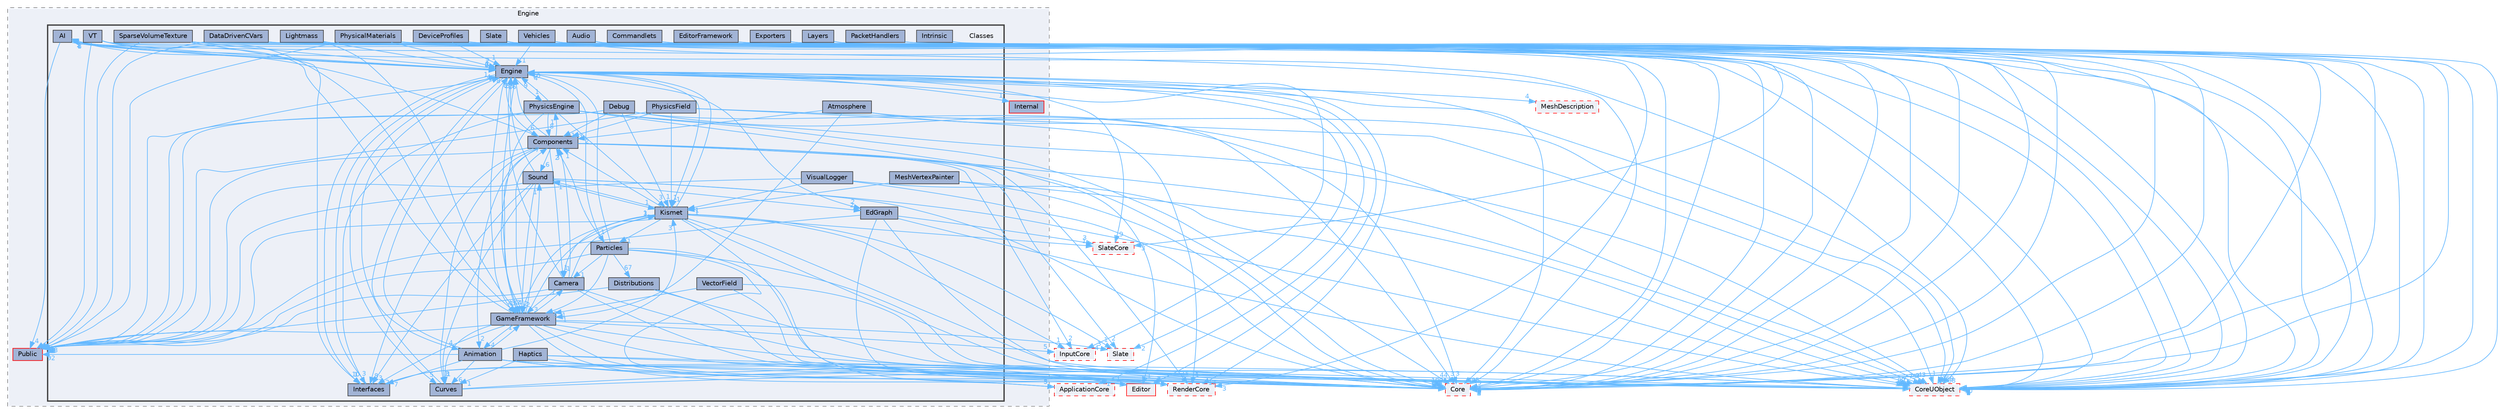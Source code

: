 digraph "Classes"
{
 // INTERACTIVE_SVG=YES
 // LATEX_PDF_SIZE
  bgcolor="transparent";
  edge [fontname=Helvetica,fontsize=10,labelfontname=Helvetica,labelfontsize=10];
  node [fontname=Helvetica,fontsize=10,shape=box,height=0.2,width=0.4];
  compound=true
  subgraph clusterdir_fdf6aa5c3cf3805bb958134448d60562 {
    graph [ bgcolor="#edf0f7", pencolor="grey50", label="Engine", fontname=Helvetica,fontsize=10 style="filled,dashed", URL="dir_fdf6aa5c3cf3805bb958134448d60562.html",tooltip=""]
  dir_1d06a51bfc871a6a1823440d0d72725c [label="Public", fillcolor="#a2b4d6", color="red", style="filled", URL="dir_1d06a51bfc871a6a1823440d0d72725c.html",tooltip=""];
  dir_50ab7fab68969305c540afdea88e8a50 [label="Internal", fillcolor="#a2b4d6", color="red", style="filled", URL="dir_50ab7fab68969305c540afdea88e8a50.html",tooltip=""];
  subgraph clusterdir_0ed647eebe6ffcaa496d3842b7cec6ce {
    graph [ bgcolor="#edf0f7", pencolor="grey25", label="", fontname=Helvetica,fontsize=10 style="filled,bold", URL="dir_0ed647eebe6ffcaa496d3842b7cec6ce.html",tooltip=""]
    dir_0ed647eebe6ffcaa496d3842b7cec6ce [shape=plaintext, label="Classes"];
  dir_3c7b4b560bc72dddc2e041fd32a2c859 [label="AI", fillcolor="#a2b4d6", color="grey25", style="filled", URL="dir_3c7b4b560bc72dddc2e041fd32a2c859.html",tooltip=""];
  dir_a2d88b44c38f243f7a3ce7b0e2b45dca [label="Animation", fillcolor="#a2b4d6", color="grey25", style="filled", URL="dir_a2d88b44c38f243f7a3ce7b0e2b45dca.html",tooltip=""];
  dir_6a76f72228cb9aaccefdb3eb0119b08f [label="Atmosphere", fillcolor="#a2b4d6", color="grey25", style="filled", URL="dir_6a76f72228cb9aaccefdb3eb0119b08f.html",tooltip=""];
  dir_36c86ff574d235cfd6fcd083ed252bbe [label="Audio", fillcolor="#a2b4d6", color="grey25", style="filled", URL="dir_36c86ff574d235cfd6fcd083ed252bbe.html",tooltip=""];
  dir_b28b60bca15229d5d029a56387779b5b [label="Camera", fillcolor="#a2b4d6", color="grey25", style="filled", URL="dir_b28b60bca15229d5d029a56387779b5b.html",tooltip=""];
  dir_cc3d093e6870b342507f201753bc1cc1 [label="Commandlets", fillcolor="#a2b4d6", color="grey25", style="filled", URL="dir_cc3d093e6870b342507f201753bc1cc1.html",tooltip=""];
  dir_70f57afd45fa1634d302cabb4bd26e1c [label="Components", fillcolor="#a2b4d6", color="grey25", style="filled", URL="dir_70f57afd45fa1634d302cabb4bd26e1c.html",tooltip=""];
  dir_828ca837b3f6b05671b423fe87de45b4 [label="Curves", fillcolor="#a2b4d6", color="grey25", style="filled", URL="dir_828ca837b3f6b05671b423fe87de45b4.html",tooltip=""];
  dir_53c6df5c09e4a086ca1c5cdf3c2a8b0d [label="DataDrivenCVars", fillcolor="#a2b4d6", color="grey25", style="filled", URL="dir_53c6df5c09e4a086ca1c5cdf3c2a8b0d.html",tooltip=""];
  dir_727618448723a86a28f599c99ba7c413 [label="Debug", fillcolor="#a2b4d6", color="grey25", style="filled", URL="dir_727618448723a86a28f599c99ba7c413.html",tooltip=""];
  dir_09348cf85fa1e637b63b7e014c0d4897 [label="DeviceProfiles", fillcolor="#a2b4d6", color="grey25", style="filled", URL="dir_09348cf85fa1e637b63b7e014c0d4897.html",tooltip=""];
  dir_b5962c121c0e50d745fba2fda96ea821 [label="Distributions", fillcolor="#a2b4d6", color="grey25", style="filled", URL="dir_b5962c121c0e50d745fba2fda96ea821.html",tooltip=""];
  dir_b8d89f4115f491ce24a44ac2aa595058 [label="EdGraph", fillcolor="#a2b4d6", color="grey25", style="filled", URL="dir_b8d89f4115f491ce24a44ac2aa595058.html",tooltip=""];
  dir_97b71980c3e0f5c9c8d1c087840ea6d8 [label="EditorFramework", fillcolor="#a2b4d6", color="grey25", style="filled", URL="dir_97b71980c3e0f5c9c8d1c087840ea6d8.html",tooltip=""];
  dir_275ee67e3d4a14e20f43a2d02c6b328e [label="Engine", fillcolor="#a2b4d6", color="grey25", style="filled", URL="dir_275ee67e3d4a14e20f43a2d02c6b328e.html",tooltip=""];
  dir_dd5fc12c7f93400f2bf42e243e4d0e9f [label="Exporters", fillcolor="#a2b4d6", color="grey25", style="filled", URL="dir_dd5fc12c7f93400f2bf42e243e4d0e9f.html",tooltip=""];
  dir_cc939d8e7753f23591e1c275ea054aa8 [label="GameFramework", fillcolor="#a2b4d6", color="grey25", style="filled", URL="dir_cc939d8e7753f23591e1c275ea054aa8.html",tooltip=""];
  dir_d38fa05627f3e138a667398923c120ec [label="Haptics", fillcolor="#a2b4d6", color="grey25", style="filled", URL="dir_d38fa05627f3e138a667398923c120ec.html",tooltip=""];
  dir_2ed3067d9b3f169ba2eba06d4647a8e1 [label="Interfaces", fillcolor="#a2b4d6", color="grey25", style="filled", URL="dir_2ed3067d9b3f169ba2eba06d4647a8e1.html",tooltip=""];
  dir_61bde8277faf4002233b11d477ad685c [label="Intrinsic", fillcolor="#a2b4d6", color="grey25", style="filled", URL="dir_61bde8277faf4002233b11d477ad685c.html",tooltip=""];
  dir_c6191ea5e1ad5e0f48baabd113f3bab7 [label="Kismet", fillcolor="#a2b4d6", color="grey25", style="filled", URL="dir_c6191ea5e1ad5e0f48baabd113f3bab7.html",tooltip=""];
  dir_c90bf5d4f228fcb109f6be62cd8f7fca [label="Layers", fillcolor="#a2b4d6", color="grey25", style="filled", URL="dir_c90bf5d4f228fcb109f6be62cd8f7fca.html",tooltip=""];
  dir_f34fea943312164d2e8798a81b062868 [label="Lightmass", fillcolor="#a2b4d6", color="grey25", style="filled", URL="dir_f34fea943312164d2e8798a81b062868.html",tooltip=""];
  dir_37f9df07309b240213ec4c3d874b04f4 [label="MeshVertexPainter", fillcolor="#a2b4d6", color="grey25", style="filled", URL="dir_37f9df07309b240213ec4c3d874b04f4.html",tooltip=""];
  dir_09a86774dc6ff8502d934661988c0860 [label="PacketHandlers", fillcolor="#a2b4d6", color="grey25", style="filled", URL="dir_09a86774dc6ff8502d934661988c0860.html",tooltip=""];
  dir_8a879272507fdd43effa4d75552430ef [label="Particles", fillcolor="#a2b4d6", color="grey25", style="filled", URL="dir_8a879272507fdd43effa4d75552430ef.html",tooltip=""];
  dir_e6ec6f52a5fc53c71566ecd5ec98173f [label="PhysicalMaterials", fillcolor="#a2b4d6", color="grey25", style="filled", URL="dir_e6ec6f52a5fc53c71566ecd5ec98173f.html",tooltip=""];
  dir_99ee3656a9e7fa90de9e660e1975e358 [label="PhysicsEngine", fillcolor="#a2b4d6", color="grey25", style="filled", URL="dir_99ee3656a9e7fa90de9e660e1975e358.html",tooltip=""];
  dir_420154ab817ff202af0a0cd71c3bc999 [label="PhysicsField", fillcolor="#a2b4d6", color="grey25", style="filled", URL="dir_420154ab817ff202af0a0cd71c3bc999.html",tooltip=""];
  dir_89586593ecea474e805b7dbc28a6d2e4 [label="Slate", fillcolor="#a2b4d6", color="grey25", style="filled", URL="dir_89586593ecea474e805b7dbc28a6d2e4.html",tooltip=""];
  dir_965d82641a67ee9b29e2550f61fe1344 [label="Sound", fillcolor="#a2b4d6", color="grey25", style="filled", URL="dir_965d82641a67ee9b29e2550f61fe1344.html",tooltip=""];
  dir_8440673f2d0e36e645c8d10126c6f6e4 [label="SparseVolumeTexture", fillcolor="#a2b4d6", color="grey25", style="filled", URL="dir_8440673f2d0e36e645c8d10126c6f6e4.html",tooltip=""];
  dir_ba5463f7458c0981bd3209480f137c4a [label="VectorField", fillcolor="#a2b4d6", color="grey25", style="filled", URL="dir_ba5463f7458c0981bd3209480f137c4a.html",tooltip=""];
  dir_df6860c0323d888e25b53f936c15ee5d [label="Vehicles", fillcolor="#a2b4d6", color="grey25", style="filled", URL="dir_df6860c0323d888e25b53f936c15ee5d.html",tooltip=""];
  dir_b97db65fefcffa800a5b644d58292e75 [label="VisualLogger", fillcolor="#a2b4d6", color="grey25", style="filled", URL="dir_b97db65fefcffa800a5b644d58292e75.html",tooltip=""];
  dir_0e697d306582406f16380e1636ed0a2a [label="VT", fillcolor="#a2b4d6", color="grey25", style="filled", URL="dir_0e697d306582406f16380e1636ed0a2a.html",tooltip=""];
  }
  }
  dir_0e6cddcc9caa1238c7f3774224afaa45 [label="Core", fillcolor="#edf0f7", color="red", style="filled,dashed", URL="dir_0e6cddcc9caa1238c7f3774224afaa45.html",tooltip=""];
  dir_1b3e874b84daba3b34ce7cbbd2916bbd [label="RenderCore", fillcolor="#edf0f7", color="red", style="filled,dashed", URL="dir_1b3e874b84daba3b34ce7cbbd2916bbd.html",tooltip=""];
  dir_4c499e5e32e2b4479ad7e552df73eeae [label="CoreUObject", fillcolor="#edf0f7", color="red", style="filled,dashed", URL="dir_4c499e5e32e2b4479ad7e552df73eeae.html",tooltip=""];
  dir_b26507eead720464ba2ac6bbc6dcec5f [label="Editor", fillcolor="#edf0f7", color="red", style="filled", URL="dir_b26507eead720464ba2ac6bbc6dcec5f.html",tooltip=""];
  dir_3e8e1daf27a38f5d72a6cbf6f3b5d663 [label="InputCore", fillcolor="#edf0f7", color="red", style="filled,dashed", URL="dir_3e8e1daf27a38f5d72a6cbf6f3b5d663.html",tooltip=""];
  dir_f0312094b7f0f764d1cd7b6742c0aeab [label="Slate", fillcolor="#edf0f7", color="red", style="filled,dashed", URL="dir_f0312094b7f0f764d1cd7b6742c0aeab.html",tooltip=""];
  dir_f0f0d357c8c9eca10fb05693ae8c53b1 [label="SlateCore", fillcolor="#edf0f7", color="red", style="filled,dashed", URL="dir_f0f0d357c8c9eca10fb05693ae8c53b1.html",tooltip=""];
  dir_a0470932637a5b4378844d0dd6134206 [label="ApplicationCore", fillcolor="#edf0f7", color="red", style="filled,dashed", URL="dir_a0470932637a5b4378844d0dd6134206.html",tooltip=""];
  dir_63086eac6cac35ce1ba0dbb1e9e8f532 [label="MeshDescription", fillcolor="#edf0f7", color="red", style="filled,dashed", URL="dir_63086eac6cac35ce1ba0dbb1e9e8f532.html",tooltip=""];
  dir_3c7b4b560bc72dddc2e041fd32a2c859->dir_0e6cddcc9caa1238c7f3774224afaa45 [headlabel="9", labeldistance=1.5 headhref="dir_000018_000266.html" href="dir_000018_000266.html" color="steelblue1" fontcolor="steelblue1"];
  dir_3c7b4b560bc72dddc2e041fd32a2c859->dir_1d06a51bfc871a6a1823440d0d72725c [headlabel="4", labeldistance=1.5 headhref="dir_000018_000935.html" href="dir_000018_000935.html" color="steelblue1" fontcolor="steelblue1"];
  dir_3c7b4b560bc72dddc2e041fd32a2c859->dir_275ee67e3d4a14e20f43a2d02c6b328e [headlabel="3", labeldistance=1.5 headhref="dir_000018_000367.html" href="dir_000018_000367.html" color="steelblue1" fontcolor="steelblue1"];
  dir_3c7b4b560bc72dddc2e041fd32a2c859->dir_4c499e5e32e2b4479ad7e552df73eeae [headlabel="38", labeldistance=1.5 headhref="dir_000018_000268.html" href="dir_000018_000268.html" color="steelblue1" fontcolor="steelblue1"];
  dir_a2d88b44c38f243f7a3ce7b0e2b45dca->dir_0e6cddcc9caa1238c7f3774224afaa45 [headlabel="141", labeldistance=1.5 headhref="dir_000033_000266.html" href="dir_000033_000266.html" color="steelblue1" fontcolor="steelblue1"];
  dir_a2d88b44c38f243f7a3ce7b0e2b45dca->dir_1b3e874b84daba3b34ce7cbbd2916bbd [headlabel="2", labeldistance=1.5 headhref="dir_000033_000959.html" href="dir_000033_000959.html" color="steelblue1" fontcolor="steelblue1"];
  dir_a2d88b44c38f243f7a3ce7b0e2b45dca->dir_1d06a51bfc871a6a1823440d0d72725c [headlabel="92", labeldistance=1.5 headhref="dir_000033_000935.html" href="dir_000033_000935.html" color="steelblue1" fontcolor="steelblue1"];
  dir_a2d88b44c38f243f7a3ce7b0e2b45dca->dir_275ee67e3d4a14e20f43a2d02c6b328e [headlabel="8", labeldistance=1.5 headhref="dir_000033_000367.html" href="dir_000033_000367.html" color="steelblue1" fontcolor="steelblue1"];
  dir_a2d88b44c38f243f7a3ce7b0e2b45dca->dir_2ed3067d9b3f169ba2eba06d4647a8e1 [headlabel="7", labeldistance=1.5 headhref="dir_000033_000506.html" href="dir_000033_000506.html" color="steelblue1" fontcolor="steelblue1"];
  dir_a2d88b44c38f243f7a3ce7b0e2b45dca->dir_4c499e5e32e2b4479ad7e552df73eeae [headlabel="119", labeldistance=1.5 headhref="dir_000033_000268.html" href="dir_000033_000268.html" color="steelblue1" fontcolor="steelblue1"];
  dir_a2d88b44c38f243f7a3ce7b0e2b45dca->dir_828ca837b3f6b05671b423fe87de45b4 [headlabel="6", labeldistance=1.5 headhref="dir_000033_000275.html" href="dir_000033_000275.html" color="steelblue1" fontcolor="steelblue1"];
  dir_a2d88b44c38f243f7a3ce7b0e2b45dca->dir_c6191ea5e1ad5e0f48baabd113f3bab7 [headlabel="3", labeldistance=1.5 headhref="dir_000033_000548.html" href="dir_000033_000548.html" color="steelblue1" fontcolor="steelblue1"];
  dir_a2d88b44c38f243f7a3ce7b0e2b45dca->dir_cc939d8e7753f23591e1c275ea054aa8 [headlabel="1", labeldistance=1.5 headhref="dir_000033_000419.html" href="dir_000033_000419.html" color="steelblue1" fontcolor="steelblue1"];
  dir_a2d88b44c38f243f7a3ce7b0e2b45dca->dir_b26507eead720464ba2ac6bbc6dcec5f [headlabel="1", labeldistance=1.5 headhref="dir_000033_000357.html" href="dir_000033_000357.html" color="steelblue1" fontcolor="steelblue1"];
  dir_6a76f72228cb9aaccefdb3eb0119b08f->dir_0e6cddcc9caa1238c7f3774224afaa45 [headlabel="3", labeldistance=1.5 headhref="dir_000068_000266.html" href="dir_000068_000266.html" color="steelblue1" fontcolor="steelblue1"];
  dir_6a76f72228cb9aaccefdb3eb0119b08f->dir_4c499e5e32e2b4479ad7e552df73eeae [headlabel="2", labeldistance=1.5 headhref="dir_000068_000268.html" href="dir_000068_000268.html" color="steelblue1" fontcolor="steelblue1"];
  dir_6a76f72228cb9aaccefdb3eb0119b08f->dir_70f57afd45fa1634d302cabb4bd26e1c [headlabel="2", labeldistance=1.5 headhref="dir_000068_000231.html" href="dir_000068_000231.html" color="steelblue1" fontcolor="steelblue1"];
  dir_6a76f72228cb9aaccefdb3eb0119b08f->dir_cc939d8e7753f23591e1c275ea054aa8 [headlabel="1", labeldistance=1.5 headhref="dir_000068_000419.html" href="dir_000068_000419.html" color="steelblue1" fontcolor="steelblue1"];
  dir_36c86ff574d235cfd6fcd083ed252bbe->dir_0e6cddcc9caa1238c7f3774224afaa45 [headlabel="1", labeldistance=1.5 headhref="dir_000071_000266.html" href="dir_000071_000266.html" color="steelblue1" fontcolor="steelblue1"];
  dir_36c86ff574d235cfd6fcd083ed252bbe->dir_4c499e5e32e2b4479ad7e552df73eeae [headlabel="2", labeldistance=1.5 headhref="dir_000071_000268.html" href="dir_000071_000268.html" color="steelblue1" fontcolor="steelblue1"];
  dir_b28b60bca15229d5d029a56387779b5b->dir_0e6cddcc9caa1238c7f3774224afaa45 [headlabel="16", labeldistance=1.5 headhref="dir_000117_000266.html" href="dir_000117_000266.html" color="steelblue1" fontcolor="steelblue1"];
  dir_b28b60bca15229d5d029a56387779b5b->dir_1d06a51bfc871a6a1823440d0d72725c [headlabel="1", labeldistance=1.5 headhref="dir_000117_000935.html" href="dir_000117_000935.html" color="steelblue1" fontcolor="steelblue1"];
  dir_b28b60bca15229d5d029a56387779b5b->dir_275ee67e3d4a14e20f43a2d02c6b328e [headlabel="8", labeldistance=1.5 headhref="dir_000117_000367.html" href="dir_000117_000367.html" color="steelblue1" fontcolor="steelblue1"];
  dir_b28b60bca15229d5d029a56387779b5b->dir_4c499e5e32e2b4479ad7e552df73eeae [headlabel="21", labeldistance=1.5 headhref="dir_000117_000268.html" href="dir_000117_000268.html" color="steelblue1" fontcolor="steelblue1"];
  dir_b28b60bca15229d5d029a56387779b5b->dir_70f57afd45fa1634d302cabb4bd26e1c [headlabel="3", labeldistance=1.5 headhref="dir_000117_000231.html" href="dir_000117_000231.html" color="steelblue1" fontcolor="steelblue1"];
  dir_b28b60bca15229d5d029a56387779b5b->dir_c6191ea5e1ad5e0f48baabd113f3bab7 [headlabel="1", labeldistance=1.5 headhref="dir_000117_000548.html" href="dir_000117_000548.html" color="steelblue1" fontcolor="steelblue1"];
  dir_b28b60bca15229d5d029a56387779b5b->dir_cc939d8e7753f23591e1c275ea054aa8 [headlabel="3", labeldistance=1.5 headhref="dir_000117_000419.html" href="dir_000117_000419.html" color="steelblue1" fontcolor="steelblue1"];
  dir_cc3d093e6870b342507f201753bc1cc1->dir_0e6cddcc9caa1238c7f3774224afaa45 [headlabel="3", labeldistance=1.5 headhref="dir_000210_000266.html" href="dir_000210_000266.html" color="steelblue1" fontcolor="steelblue1"];
  dir_cc3d093e6870b342507f201753bc1cc1->dir_4c499e5e32e2b4479ad7e552df73eeae [headlabel="4", labeldistance=1.5 headhref="dir_000210_000268.html" href="dir_000210_000268.html" color="steelblue1" fontcolor="steelblue1"];
  dir_70f57afd45fa1634d302cabb4bd26e1c->dir_0e6cddcc9caa1238c7f3774224afaa45 [headlabel="100", labeldistance=1.5 headhref="dir_000231_000266.html" href="dir_000231_000266.html" color="steelblue1" fontcolor="steelblue1"];
  dir_70f57afd45fa1634d302cabb4bd26e1c->dir_1b3e874b84daba3b34ce7cbbd2916bbd [headlabel="15", labeldistance=1.5 headhref="dir_000231_000959.html" href="dir_000231_000959.html" color="steelblue1" fontcolor="steelblue1"];
  dir_70f57afd45fa1634d302cabb4bd26e1c->dir_1d06a51bfc871a6a1823440d0d72725c [headlabel="66", labeldistance=1.5 headhref="dir_000231_000935.html" href="dir_000231_000935.html" color="steelblue1" fontcolor="steelblue1"];
  dir_70f57afd45fa1634d302cabb4bd26e1c->dir_275ee67e3d4a14e20f43a2d02c6b328e [headlabel="26", labeldistance=1.5 headhref="dir_000231_000367.html" href="dir_000231_000367.html" color="steelblue1" fontcolor="steelblue1"];
  dir_70f57afd45fa1634d302cabb4bd26e1c->dir_2ed3067d9b3f169ba2eba06d4647a8e1 [headlabel="8", labeldistance=1.5 headhref="dir_000231_000506.html" href="dir_000231_000506.html" color="steelblue1" fontcolor="steelblue1"];
  dir_70f57afd45fa1634d302cabb4bd26e1c->dir_3c7b4b560bc72dddc2e041fd32a2c859 [headlabel="1", labeldistance=1.5 headhref="dir_000231_000018.html" href="dir_000231_000018.html" color="steelblue1" fontcolor="steelblue1"];
  dir_70f57afd45fa1634d302cabb4bd26e1c->dir_3e8e1daf27a38f5d72a6cbf6f3b5d663 [headlabel="2", labeldistance=1.5 headhref="dir_000231_000493.html" href="dir_000231_000493.html" color="steelblue1" fontcolor="steelblue1"];
  dir_70f57afd45fa1634d302cabb4bd26e1c->dir_4c499e5e32e2b4479ad7e552df73eeae [headlabel="79", labeldistance=1.5 headhref="dir_000231_000268.html" href="dir_000231_000268.html" color="steelblue1" fontcolor="steelblue1"];
  dir_70f57afd45fa1634d302cabb4bd26e1c->dir_828ca837b3f6b05671b423fe87de45b4 [headlabel="1", labeldistance=1.5 headhref="dir_000231_000275.html" href="dir_000231_000275.html" color="steelblue1" fontcolor="steelblue1"];
  dir_70f57afd45fa1634d302cabb4bd26e1c->dir_965d82641a67ee9b29e2550f61fe1344 [headlabel="6", labeldistance=1.5 headhref="dir_000231_001054.html" href="dir_000231_001054.html" color="steelblue1" fontcolor="steelblue1"];
  dir_70f57afd45fa1634d302cabb4bd26e1c->dir_99ee3656a9e7fa90de9e660e1975e358 [headlabel="1", labeldistance=1.5 headhref="dir_000231_000736.html" href="dir_000231_000736.html" color="steelblue1" fontcolor="steelblue1"];
  dir_70f57afd45fa1634d302cabb4bd26e1c->dir_a2d88b44c38f243f7a3ce7b0e2b45dca [headlabel="2", labeldistance=1.5 headhref="dir_000231_000033.html" href="dir_000231_000033.html" color="steelblue1" fontcolor="steelblue1"];
  dir_70f57afd45fa1634d302cabb4bd26e1c->dir_b28b60bca15229d5d029a56387779b5b [headlabel="1", labeldistance=1.5 headhref="dir_000231_000117.html" href="dir_000231_000117.html" color="steelblue1" fontcolor="steelblue1"];
  dir_70f57afd45fa1634d302cabb4bd26e1c->dir_cc939d8e7753f23591e1c275ea054aa8 [headlabel="7", labeldistance=1.5 headhref="dir_000231_000419.html" href="dir_000231_000419.html" color="steelblue1" fontcolor="steelblue1"];
  dir_70f57afd45fa1634d302cabb4bd26e1c->dir_f0312094b7f0f764d1cd7b6742c0aeab [headlabel="2", labeldistance=1.5 headhref="dir_000231_001044.html" href="dir_000231_001044.html" color="steelblue1" fontcolor="steelblue1"];
  dir_828ca837b3f6b05671b423fe87de45b4->dir_0e6cddcc9caa1238c7f3774224afaa45 [headlabel="22", labeldistance=1.5 headhref="dir_000275_000266.html" href="dir_000275_000266.html" color="steelblue1" fontcolor="steelblue1"];
  dir_828ca837b3f6b05671b423fe87de45b4->dir_275ee67e3d4a14e20f43a2d02c6b328e [headlabel="4", labeldistance=1.5 headhref="dir_000275_000367.html" href="dir_000275_000367.html" color="steelblue1" fontcolor="steelblue1"];
  dir_828ca837b3f6b05671b423fe87de45b4->dir_4c499e5e32e2b4479ad7e552df73eeae [headlabel="21", labeldistance=1.5 headhref="dir_000275_000268.html" href="dir_000275_000268.html" color="steelblue1" fontcolor="steelblue1"];
  dir_53c6df5c09e4a086ca1c5cdf3c2a8b0d->dir_0e6cddcc9caa1238c7f3774224afaa45 [headlabel="2", labeldistance=1.5 headhref="dir_000283_000266.html" href="dir_000283_000266.html" color="steelblue1" fontcolor="steelblue1"];
  dir_53c6df5c09e4a086ca1c5cdf3c2a8b0d->dir_1d06a51bfc871a6a1823440d0d72725c [headlabel="1", labeldistance=1.5 headhref="dir_000283_000935.html" href="dir_000283_000935.html" color="steelblue1" fontcolor="steelblue1"];
  dir_53c6df5c09e4a086ca1c5cdf3c2a8b0d->dir_4c499e5e32e2b4479ad7e552df73eeae [headlabel="1", labeldistance=1.5 headhref="dir_000283_000268.html" href="dir_000283_000268.html" color="steelblue1" fontcolor="steelblue1"];
  dir_727618448723a86a28f599c99ba7c413->dir_0e6cddcc9caa1238c7f3774224afaa45 [headlabel="3", labeldistance=1.5 headhref="dir_000299_000266.html" href="dir_000299_000266.html" color="steelblue1" fontcolor="steelblue1"];
  dir_727618448723a86a28f599c99ba7c413->dir_1d06a51bfc871a6a1823440d0d72725c [headlabel="2", labeldistance=1.5 headhref="dir_000299_000935.html" href="dir_000299_000935.html" color="steelblue1" fontcolor="steelblue1"];
  dir_727618448723a86a28f599c99ba7c413->dir_4c499e5e32e2b4479ad7e552df73eeae [headlabel="3", labeldistance=1.5 headhref="dir_000299_000268.html" href="dir_000299_000268.html" color="steelblue1" fontcolor="steelblue1"];
  dir_727618448723a86a28f599c99ba7c413->dir_70f57afd45fa1634d302cabb4bd26e1c [headlabel="1", labeldistance=1.5 headhref="dir_000299_000231.html" href="dir_000299_000231.html" color="steelblue1" fontcolor="steelblue1"];
  dir_727618448723a86a28f599c99ba7c413->dir_c6191ea5e1ad5e0f48baabd113f3bab7 [headlabel="1", labeldistance=1.5 headhref="dir_000299_000548.html" href="dir_000299_000548.html" color="steelblue1" fontcolor="steelblue1"];
  dir_09348cf85fa1e637b63b7e014c0d4897->dir_0e6cddcc9caa1238c7f3774224afaa45 [headlabel="6", labeldistance=1.5 headhref="dir_000314_000266.html" href="dir_000314_000266.html" color="steelblue1" fontcolor="steelblue1"];
  dir_09348cf85fa1e637b63b7e014c0d4897->dir_275ee67e3d4a14e20f43a2d02c6b328e [headlabel="1", labeldistance=1.5 headhref="dir_000314_000367.html" href="dir_000314_000367.html" color="steelblue1" fontcolor="steelblue1"];
  dir_09348cf85fa1e637b63b7e014c0d4897->dir_4c499e5e32e2b4479ad7e552df73eeae [headlabel="5", labeldistance=1.5 headhref="dir_000314_000268.html" href="dir_000314_000268.html" color="steelblue1" fontcolor="steelblue1"];
  dir_b5962c121c0e50d745fba2fda96ea821->dir_0e6cddcc9caa1238c7f3774224afaa45 [headlabel="15", labeldistance=1.5 headhref="dir_000340_000266.html" href="dir_000340_000266.html" color="steelblue1" fontcolor="steelblue1"];
  dir_b5962c121c0e50d745fba2fda96ea821->dir_1d06a51bfc871a6a1823440d0d72725c [headlabel="3", labeldistance=1.5 headhref="dir_000340_000935.html" href="dir_000340_000935.html" color="steelblue1" fontcolor="steelblue1"];
  dir_b5962c121c0e50d745fba2fda96ea821->dir_4c499e5e32e2b4479ad7e552df73eeae [headlabel="18", labeldistance=1.5 headhref="dir_000340_000268.html" href="dir_000340_000268.html" color="steelblue1" fontcolor="steelblue1"];
  dir_b8d89f4115f491ce24a44ac2aa595058->dir_0e6cddcc9caa1238c7f3774224afaa45 [headlabel="8", labeldistance=1.5 headhref="dir_000353_000266.html" href="dir_000353_000266.html" color="steelblue1" fontcolor="steelblue1"];
  dir_b8d89f4115f491ce24a44ac2aa595058->dir_1d06a51bfc871a6a1823440d0d72725c [headlabel="1", labeldistance=1.5 headhref="dir_000353_000935.html" href="dir_000353_000935.html" color="steelblue1" fontcolor="steelblue1"];
  dir_b8d89f4115f491ce24a44ac2aa595058->dir_4c499e5e32e2b4479ad7e552df73eeae [headlabel="19", labeldistance=1.5 headhref="dir_000353_000268.html" href="dir_000353_000268.html" color="steelblue1" fontcolor="steelblue1"];
  dir_b8d89f4115f491ce24a44ac2aa595058->dir_b26507eead720464ba2ac6bbc6dcec5f [headlabel="1", labeldistance=1.5 headhref="dir_000353_000357.html" href="dir_000353_000357.html" color="steelblue1" fontcolor="steelblue1"];
  dir_b8d89f4115f491ce24a44ac2aa595058->dir_f0f0d357c8c9eca10fb05693ae8c53b1 [headlabel="3", labeldistance=1.5 headhref="dir_000353_001045.html" href="dir_000353_001045.html" color="steelblue1" fontcolor="steelblue1"];
  dir_97b71980c3e0f5c9c8d1c087840ea6d8->dir_0e6cddcc9caa1238c7f3774224afaa45 [headlabel="3", labeldistance=1.5 headhref="dir_000360_000266.html" href="dir_000360_000266.html" color="steelblue1" fontcolor="steelblue1"];
  dir_97b71980c3e0f5c9c8d1c087840ea6d8->dir_4c499e5e32e2b4479ad7e552df73eeae [headlabel="5", labeldistance=1.5 headhref="dir_000360_000268.html" href="dir_000360_000268.html" color="steelblue1" fontcolor="steelblue1"];
  dir_275ee67e3d4a14e20f43a2d02c6b328e->dir_0e6cddcc9caa1238c7f3774224afaa45 [headlabel="295", labeldistance=1.5 headhref="dir_000367_000266.html" href="dir_000367_000266.html" color="steelblue1" fontcolor="steelblue1"];
  dir_275ee67e3d4a14e20f43a2d02c6b328e->dir_1b3e874b84daba3b34ce7cbbd2916bbd [headlabel="17", labeldistance=1.5 headhref="dir_000367_000959.html" href="dir_000367_000959.html" color="steelblue1" fontcolor="steelblue1"];
  dir_275ee67e3d4a14e20f43a2d02c6b328e->dir_1d06a51bfc871a6a1823440d0d72725c [headlabel="103", labeldistance=1.5 headhref="dir_000367_000935.html" href="dir_000367_000935.html" color="steelblue1" fontcolor="steelblue1"];
  dir_275ee67e3d4a14e20f43a2d02c6b328e->dir_2ed3067d9b3f169ba2eba06d4647a8e1 [headlabel="10", labeldistance=1.5 headhref="dir_000367_000506.html" href="dir_000367_000506.html" color="steelblue1" fontcolor="steelblue1"];
  dir_275ee67e3d4a14e20f43a2d02c6b328e->dir_3c7b4b560bc72dddc2e041fd32a2c859 [headlabel="2", labeldistance=1.5 headhref="dir_000367_000018.html" href="dir_000367_000018.html" color="steelblue1" fontcolor="steelblue1"];
  dir_275ee67e3d4a14e20f43a2d02c6b328e->dir_3e8e1daf27a38f5d72a6cbf6f3b5d663 [headlabel="4", labeldistance=1.5 headhref="dir_000367_000493.html" href="dir_000367_000493.html" color="steelblue1" fontcolor="steelblue1"];
  dir_275ee67e3d4a14e20f43a2d02c6b328e->dir_4c499e5e32e2b4479ad7e552df73eeae [headlabel="359", labeldistance=1.5 headhref="dir_000367_000268.html" href="dir_000367_000268.html" color="steelblue1" fontcolor="steelblue1"];
  dir_275ee67e3d4a14e20f43a2d02c6b328e->dir_50ab7fab68969305c540afdea88e8a50 [headlabel="1", labeldistance=1.5 headhref="dir_000367_000523.html" href="dir_000367_000523.html" color="steelblue1" fontcolor="steelblue1"];
  dir_275ee67e3d4a14e20f43a2d02c6b328e->dir_63086eac6cac35ce1ba0dbb1e9e8f532 [headlabel="4", labeldistance=1.5 headhref="dir_000367_000623.html" href="dir_000367_000623.html" color="steelblue1" fontcolor="steelblue1"];
  dir_275ee67e3d4a14e20f43a2d02c6b328e->dir_70f57afd45fa1634d302cabb4bd26e1c [headlabel="6", labeldistance=1.5 headhref="dir_000367_000231.html" href="dir_000367_000231.html" color="steelblue1" fontcolor="steelblue1"];
  dir_275ee67e3d4a14e20f43a2d02c6b328e->dir_828ca837b3f6b05671b423fe87de45b4 [headlabel="5", labeldistance=1.5 headhref="dir_000367_000275.html" href="dir_000367_000275.html" color="steelblue1" fontcolor="steelblue1"];
  dir_275ee67e3d4a14e20f43a2d02c6b328e->dir_8a879272507fdd43effa4d75552430ef [headlabel="1", labeldistance=1.5 headhref="dir_000367_000724.html" href="dir_000367_000724.html" color="steelblue1" fontcolor="steelblue1"];
  dir_275ee67e3d4a14e20f43a2d02c6b328e->dir_99ee3656a9e7fa90de9e660e1975e358 [headlabel="1", labeldistance=1.5 headhref="dir_000367_000736.html" href="dir_000367_000736.html" color="steelblue1" fontcolor="steelblue1"];
  dir_275ee67e3d4a14e20f43a2d02c6b328e->dir_a0470932637a5b4378844d0dd6134206 [headlabel="1", labeldistance=1.5 headhref="dir_000367_000056.html" href="dir_000367_000056.html" color="steelblue1" fontcolor="steelblue1"];
  dir_275ee67e3d4a14e20f43a2d02c6b328e->dir_a2d88b44c38f243f7a3ce7b0e2b45dca [headlabel="4", labeldistance=1.5 headhref="dir_000367_000033.html" href="dir_000367_000033.html" color="steelblue1" fontcolor="steelblue1"];
  dir_275ee67e3d4a14e20f43a2d02c6b328e->dir_b26507eead720464ba2ac6bbc6dcec5f [headlabel="2", labeldistance=1.5 headhref="dir_000367_000357.html" href="dir_000367_000357.html" color="steelblue1" fontcolor="steelblue1"];
  dir_275ee67e3d4a14e20f43a2d02c6b328e->dir_b8d89f4115f491ce24a44ac2aa595058 [headlabel="2", labeldistance=1.5 headhref="dir_000367_000353.html" href="dir_000367_000353.html" color="steelblue1" fontcolor="steelblue1"];
  dir_275ee67e3d4a14e20f43a2d02c6b328e->dir_c6191ea5e1ad5e0f48baabd113f3bab7 [headlabel="1", labeldistance=1.5 headhref="dir_000367_000548.html" href="dir_000367_000548.html" color="steelblue1" fontcolor="steelblue1"];
  dir_275ee67e3d4a14e20f43a2d02c6b328e->dir_cc939d8e7753f23591e1c275ea054aa8 [headlabel="43", labeldistance=1.5 headhref="dir_000367_000419.html" href="dir_000367_000419.html" color="steelblue1" fontcolor="steelblue1"];
  dir_275ee67e3d4a14e20f43a2d02c6b328e->dir_f0312094b7f0f764d1cd7b6742c0aeab [headlabel="2", labeldistance=1.5 headhref="dir_000367_001044.html" href="dir_000367_001044.html" color="steelblue1" fontcolor="steelblue1"];
  dir_275ee67e3d4a14e20f43a2d02c6b328e->dir_f0f0d357c8c9eca10fb05693ae8c53b1 [headlabel="9", labeldistance=1.5 headhref="dir_000367_001045.html" href="dir_000367_001045.html" color="steelblue1" fontcolor="steelblue1"];
  dir_dd5fc12c7f93400f2bf42e243e4d0e9f->dir_0e6cddcc9caa1238c7f3774224afaa45 [headlabel="1", labeldistance=1.5 headhref="dir_000385_000266.html" href="dir_000385_000266.html" color="steelblue1" fontcolor="steelblue1"];
  dir_dd5fc12c7f93400f2bf42e243e4d0e9f->dir_4c499e5e32e2b4479ad7e552df73eeae [headlabel="3", labeldistance=1.5 headhref="dir_000385_000268.html" href="dir_000385_000268.html" color="steelblue1" fontcolor="steelblue1"];
  dir_cc939d8e7753f23591e1c275ea054aa8->dir_0e6cddcc9caa1238c7f3774224afaa45 [headlabel="67", labeldistance=1.5 headhref="dir_000419_000266.html" href="dir_000419_000266.html" color="steelblue1" fontcolor="steelblue1"];
  dir_cc939d8e7753f23591e1c275ea054aa8->dir_1b3e874b84daba3b34ce7cbbd2916bbd [headlabel="1", labeldistance=1.5 headhref="dir_000419_000959.html" href="dir_000419_000959.html" color="steelblue1" fontcolor="steelblue1"];
  dir_cc939d8e7753f23591e1c275ea054aa8->dir_1d06a51bfc871a6a1823440d0d72725c [headlabel="20", labeldistance=1.5 headhref="dir_000419_000935.html" href="dir_000419_000935.html" color="steelblue1" fontcolor="steelblue1"];
  dir_cc939d8e7753f23591e1c275ea054aa8->dir_275ee67e3d4a14e20f43a2d02c6b328e [headlabel="35", labeldistance=1.5 headhref="dir_000419_000367.html" href="dir_000419_000367.html" color="steelblue1" fontcolor="steelblue1"];
  dir_cc939d8e7753f23591e1c275ea054aa8->dir_2ed3067d9b3f169ba2eba06d4647a8e1 [headlabel="2", labeldistance=1.5 headhref="dir_000419_000506.html" href="dir_000419_000506.html" color="steelblue1" fontcolor="steelblue1"];
  dir_cc939d8e7753f23591e1c275ea054aa8->dir_3c7b4b560bc72dddc2e041fd32a2c859 [headlabel="8", labeldistance=1.5 headhref="dir_000419_000018.html" href="dir_000419_000018.html" color="steelblue1" fontcolor="steelblue1"];
  dir_cc939d8e7753f23591e1c275ea054aa8->dir_3e8e1daf27a38f5d72a6cbf6f3b5d663 [headlabel="5", labeldistance=1.5 headhref="dir_000419_000493.html" href="dir_000419_000493.html" color="steelblue1" fontcolor="steelblue1"];
  dir_cc939d8e7753f23591e1c275ea054aa8->dir_4c499e5e32e2b4479ad7e552df73eeae [headlabel="99", labeldistance=1.5 headhref="dir_000419_000268.html" href="dir_000419_000268.html" color="steelblue1" fontcolor="steelblue1"];
  dir_cc939d8e7753f23591e1c275ea054aa8->dir_70f57afd45fa1634d302cabb4bd26e1c [headlabel="7", labeldistance=1.5 headhref="dir_000419_000231.html" href="dir_000419_000231.html" color="steelblue1" fontcolor="steelblue1"];
  dir_cc939d8e7753f23591e1c275ea054aa8->dir_828ca837b3f6b05671b423fe87de45b4 [headlabel="1", labeldistance=1.5 headhref="dir_000419_000275.html" href="dir_000419_000275.html" color="steelblue1" fontcolor="steelblue1"];
  dir_cc939d8e7753f23591e1c275ea054aa8->dir_965d82641a67ee9b29e2550f61fe1344 [headlabel="1", labeldistance=1.5 headhref="dir_000419_001054.html" href="dir_000419_001054.html" color="steelblue1" fontcolor="steelblue1"];
  dir_cc939d8e7753f23591e1c275ea054aa8->dir_a0470932637a5b4378844d0dd6134206 [headlabel="5", labeldistance=1.5 headhref="dir_000419_000056.html" href="dir_000419_000056.html" color="steelblue1" fontcolor="steelblue1"];
  dir_cc939d8e7753f23591e1c275ea054aa8->dir_a2d88b44c38f243f7a3ce7b0e2b45dca [headlabel="4", labeldistance=1.5 headhref="dir_000419_000033.html" href="dir_000419_000033.html" color="steelblue1" fontcolor="steelblue1"];
  dir_cc939d8e7753f23591e1c275ea054aa8->dir_b28b60bca15229d5d029a56387779b5b [headlabel="1", labeldistance=1.5 headhref="dir_000419_000117.html" href="dir_000419_000117.html" color="steelblue1" fontcolor="steelblue1"];
  dir_cc939d8e7753f23591e1c275ea054aa8->dir_c6191ea5e1ad5e0f48baabd113f3bab7 [headlabel="3", labeldistance=1.5 headhref="dir_000419_000548.html" href="dir_000419_000548.html" color="steelblue1" fontcolor="steelblue1"];
  dir_cc939d8e7753f23591e1c275ea054aa8->dir_f0312094b7f0f764d1cd7b6742c0aeab [headlabel="3", labeldistance=1.5 headhref="dir_000419_001044.html" href="dir_000419_001044.html" color="steelblue1" fontcolor="steelblue1"];
  dir_d38fa05627f3e138a667398923c120ec->dir_0e6cddcc9caa1238c7f3774224afaa45 [headlabel="4", labeldistance=1.5 headhref="dir_000464_000266.html" href="dir_000464_000266.html" color="steelblue1" fontcolor="steelblue1"];
  dir_d38fa05627f3e138a667398923c120ec->dir_4c499e5e32e2b4479ad7e552df73eeae [headlabel="5", labeldistance=1.5 headhref="dir_000464_000268.html" href="dir_000464_000268.html" color="steelblue1" fontcolor="steelblue1"];
  dir_d38fa05627f3e138a667398923c120ec->dir_828ca837b3f6b05671b423fe87de45b4 [headlabel="1", labeldistance=1.5 headhref="dir_000464_000275.html" href="dir_000464_000275.html" color="steelblue1" fontcolor="steelblue1"];
  dir_d38fa05627f3e138a667398923c120ec->dir_a0470932637a5b4378844d0dd6134206 [headlabel="3", labeldistance=1.5 headhref="dir_000464_000056.html" href="dir_000464_000056.html" color="steelblue1" fontcolor="steelblue1"];
  dir_2ed3067d9b3f169ba2eba06d4647a8e1->dir_0e6cddcc9caa1238c7f3774224afaa45 [headlabel="9", labeldistance=1.5 headhref="dir_000506_000266.html" href="dir_000506_000266.html" color="steelblue1" fontcolor="steelblue1"];
  dir_2ed3067d9b3f169ba2eba06d4647a8e1->dir_275ee67e3d4a14e20f43a2d02c6b328e [headlabel="1", labeldistance=1.5 headhref="dir_000506_000367.html" href="dir_000506_000367.html" color="steelblue1" fontcolor="steelblue1"];
  dir_2ed3067d9b3f169ba2eba06d4647a8e1->dir_4c499e5e32e2b4479ad7e552df73eeae [headlabel="25", labeldistance=1.5 headhref="dir_000506_000268.html" href="dir_000506_000268.html" color="steelblue1" fontcolor="steelblue1"];
  dir_61bde8277faf4002233b11d477ad685c->dir_4c499e5e32e2b4479ad7e552df73eeae [headlabel="1", labeldistance=1.5 headhref="dir_000532_000268.html" href="dir_000532_000268.html" color="steelblue1" fontcolor="steelblue1"];
  dir_c6191ea5e1ad5e0f48baabd113f3bab7->dir_0e6cddcc9caa1238c7f3774224afaa45 [headlabel="24", labeldistance=1.5 headhref="dir_000548_000266.html" href="dir_000548_000266.html" color="steelblue1" fontcolor="steelblue1"];
  dir_c6191ea5e1ad5e0f48baabd113f3bab7->dir_1b3e874b84daba3b34ce7cbbd2916bbd [headlabel="1", labeldistance=1.5 headhref="dir_000548_000959.html" href="dir_000548_000959.html" color="steelblue1" fontcolor="steelblue1"];
  dir_c6191ea5e1ad5e0f48baabd113f3bab7->dir_1d06a51bfc871a6a1823440d0d72725c [headlabel="1", labeldistance=1.5 headhref="dir_000548_000935.html" href="dir_000548_000935.html" color="steelblue1" fontcolor="steelblue1"];
  dir_c6191ea5e1ad5e0f48baabd113f3bab7->dir_275ee67e3d4a14e20f43a2d02c6b328e [headlabel="10", labeldistance=1.5 headhref="dir_000548_000367.html" href="dir_000548_000367.html" color="steelblue1" fontcolor="steelblue1"];
  dir_c6191ea5e1ad5e0f48baabd113f3bab7->dir_3e8e1daf27a38f5d72a6cbf6f3b5d663 [headlabel="1", labeldistance=1.5 headhref="dir_000548_000493.html" href="dir_000548_000493.html" color="steelblue1" fontcolor="steelblue1"];
  dir_c6191ea5e1ad5e0f48baabd113f3bab7->dir_4c499e5e32e2b4479ad7e552df73eeae [headlabel="65", labeldistance=1.5 headhref="dir_000548_000268.html" href="dir_000548_000268.html" color="steelblue1" fontcolor="steelblue1"];
  dir_c6191ea5e1ad5e0f48baabd113f3bab7->dir_70f57afd45fa1634d302cabb4bd26e1c [headlabel="1", labeldistance=1.5 headhref="dir_000548_000231.html" href="dir_000548_000231.html" color="steelblue1" fontcolor="steelblue1"];
  dir_c6191ea5e1ad5e0f48baabd113f3bab7->dir_8a879272507fdd43effa4d75552430ef [headlabel="1", labeldistance=1.5 headhref="dir_000548_000724.html" href="dir_000548_000724.html" color="steelblue1" fontcolor="steelblue1"];
  dir_c6191ea5e1ad5e0f48baabd113f3bab7->dir_965d82641a67ee9b29e2550f61fe1344 [headlabel="1", labeldistance=1.5 headhref="dir_000548_001054.html" href="dir_000548_001054.html" color="steelblue1" fontcolor="steelblue1"];
  dir_c6191ea5e1ad5e0f48baabd113f3bab7->dir_b28b60bca15229d5d029a56387779b5b [headlabel="1", labeldistance=1.5 headhref="dir_000548_000117.html" href="dir_000548_000117.html" color="steelblue1" fontcolor="steelblue1"];
  dir_c6191ea5e1ad5e0f48baabd113f3bab7->dir_cc939d8e7753f23591e1c275ea054aa8 [headlabel="2", labeldistance=1.5 headhref="dir_000548_000419.html" href="dir_000548_000419.html" color="steelblue1" fontcolor="steelblue1"];
  dir_c6191ea5e1ad5e0f48baabd113f3bab7->dir_f0312094b7f0f764d1cd7b6742c0aeab [headlabel="1", labeldistance=1.5 headhref="dir_000548_001044.html" href="dir_000548_001044.html" color="steelblue1" fontcolor="steelblue1"];
  dir_c6191ea5e1ad5e0f48baabd113f3bab7->dir_f0f0d357c8c9eca10fb05693ae8c53b1 [headlabel="1", labeldistance=1.5 headhref="dir_000548_001045.html" href="dir_000548_001045.html" color="steelblue1" fontcolor="steelblue1"];
  dir_c90bf5d4f228fcb109f6be62cd8f7fca->dir_0e6cddcc9caa1238c7f3774224afaa45 [headlabel="1", labeldistance=1.5 headhref="dir_000558_000266.html" href="dir_000558_000266.html" color="steelblue1" fontcolor="steelblue1"];
  dir_c90bf5d4f228fcb109f6be62cd8f7fca->dir_4c499e5e32e2b4479ad7e552df73eeae [headlabel="2", labeldistance=1.5 headhref="dir_000558_000268.html" href="dir_000558_000268.html" color="steelblue1" fontcolor="steelblue1"];
  dir_f34fea943312164d2e8798a81b062868->dir_0e6cddcc9caa1238c7f3774224afaa45 [headlabel="8", labeldistance=1.5 headhref="dir_000568_000266.html" href="dir_000568_000266.html" color="steelblue1" fontcolor="steelblue1"];
  dir_f34fea943312164d2e8798a81b062868->dir_275ee67e3d4a14e20f43a2d02c6b328e [headlabel="1", labeldistance=1.5 headhref="dir_000568_000367.html" href="dir_000568_000367.html" color="steelblue1" fontcolor="steelblue1"];
  dir_f34fea943312164d2e8798a81b062868->dir_4c499e5e32e2b4479ad7e552df73eeae [headlabel="10", labeldistance=1.5 headhref="dir_000568_000268.html" href="dir_000568_000268.html" color="steelblue1" fontcolor="steelblue1"];
  dir_f34fea943312164d2e8798a81b062868->dir_cc939d8e7753f23591e1c275ea054aa8 [headlabel="6", labeldistance=1.5 headhref="dir_000568_000419.html" href="dir_000568_000419.html" color="steelblue1" fontcolor="steelblue1"];
  dir_37f9df07309b240213ec4c3d874b04f4->dir_0e6cddcc9caa1238c7f3774224afaa45 [headlabel="2", labeldistance=1.5 headhref="dir_000632_000266.html" href="dir_000632_000266.html" color="steelblue1" fontcolor="steelblue1"];
  dir_37f9df07309b240213ec4c3d874b04f4->dir_4c499e5e32e2b4479ad7e552df73eeae [headlabel="2", labeldistance=1.5 headhref="dir_000632_000268.html" href="dir_000632_000268.html" color="steelblue1" fontcolor="steelblue1"];
  dir_37f9df07309b240213ec4c3d874b04f4->dir_c6191ea5e1ad5e0f48baabd113f3bab7 [headlabel="1", labeldistance=1.5 headhref="dir_000632_000548.html" href="dir_000632_000548.html" color="steelblue1" fontcolor="steelblue1"];
  dir_09a86774dc6ff8502d934661988c0860->dir_0e6cddcc9caa1238c7f3774224afaa45 [headlabel="1", labeldistance=1.5 headhref="dir_000714_000266.html" href="dir_000714_000266.html" color="steelblue1" fontcolor="steelblue1"];
  dir_09a86774dc6ff8502d934661988c0860->dir_4c499e5e32e2b4479ad7e552df73eeae [headlabel="1", labeldistance=1.5 headhref="dir_000714_000268.html" href="dir_000714_000268.html" color="steelblue1" fontcolor="steelblue1"];
  dir_8a879272507fdd43effa4d75552430ef->dir_0e6cddcc9caa1238c7f3774224afaa45 [headlabel="142", labeldistance=1.5 headhref="dir_000724_000266.html" href="dir_000724_000266.html" color="steelblue1" fontcolor="steelblue1"];
  dir_8a879272507fdd43effa4d75552430ef->dir_1b3e874b84daba3b34ce7cbbd2916bbd [headlabel="4", labeldistance=1.5 headhref="dir_000724_000959.html" href="dir_000724_000959.html" color="steelblue1" fontcolor="steelblue1"];
  dir_8a879272507fdd43effa4d75552430ef->dir_1d06a51bfc871a6a1823440d0d72725c [headlabel="11", labeldistance=1.5 headhref="dir_000724_000935.html" href="dir_000724_000935.html" color="steelblue1" fontcolor="steelblue1"];
  dir_8a879272507fdd43effa4d75552430ef->dir_275ee67e3d4a14e20f43a2d02c6b328e [headlabel="4", labeldistance=1.5 headhref="dir_000724_000367.html" href="dir_000724_000367.html" color="steelblue1" fontcolor="steelblue1"];
  dir_8a879272507fdd43effa4d75552430ef->dir_4c499e5e32e2b4479ad7e552df73eeae [headlabel="141", labeldistance=1.5 headhref="dir_000724_000268.html" href="dir_000724_000268.html" color="steelblue1" fontcolor="steelblue1"];
  dir_8a879272507fdd43effa4d75552430ef->dir_70f57afd45fa1634d302cabb4bd26e1c [headlabel="2", labeldistance=1.5 headhref="dir_000724_000231.html" href="dir_000724_000231.html" color="steelblue1" fontcolor="steelblue1"];
  dir_8a879272507fdd43effa4d75552430ef->dir_b28b60bca15229d5d029a56387779b5b [headlabel="1", labeldistance=1.5 headhref="dir_000724_000117.html" href="dir_000724_000117.html" color="steelblue1" fontcolor="steelblue1"];
  dir_8a879272507fdd43effa4d75552430ef->dir_b5962c121c0e50d745fba2fda96ea821 [headlabel="67", labeldistance=1.5 headhref="dir_000724_000340.html" href="dir_000724_000340.html" color="steelblue1" fontcolor="steelblue1"];
  dir_8a879272507fdd43effa4d75552430ef->dir_cc939d8e7753f23591e1c275ea054aa8 [headlabel="2", labeldistance=1.5 headhref="dir_000724_000419.html" href="dir_000724_000419.html" color="steelblue1" fontcolor="steelblue1"];
  dir_e6ec6f52a5fc53c71566ecd5ec98173f->dir_0e6cddcc9caa1238c7f3774224afaa45 [headlabel="1", labeldistance=1.5 headhref="dir_000731_000266.html" href="dir_000731_000266.html" color="steelblue1" fontcolor="steelblue1"];
  dir_e6ec6f52a5fc53c71566ecd5ec98173f->dir_1d06a51bfc871a6a1823440d0d72725c [headlabel="2", labeldistance=1.5 headhref="dir_000731_000935.html" href="dir_000731_000935.html" color="steelblue1" fontcolor="steelblue1"];
  dir_e6ec6f52a5fc53c71566ecd5ec98173f->dir_275ee67e3d4a14e20f43a2d02c6b328e [headlabel="2", labeldistance=1.5 headhref="dir_000731_000367.html" href="dir_000731_000367.html" color="steelblue1" fontcolor="steelblue1"];
  dir_e6ec6f52a5fc53c71566ecd5ec98173f->dir_4c499e5e32e2b4479ad7e552df73eeae [headlabel="2", labeldistance=1.5 headhref="dir_000731_000268.html" href="dir_000731_000268.html" color="steelblue1" fontcolor="steelblue1"];
  dir_99ee3656a9e7fa90de9e660e1975e358->dir_0e6cddcc9caa1238c7f3774224afaa45 [headlabel="44", labeldistance=1.5 headhref="dir_000736_000266.html" href="dir_000736_000266.html" color="steelblue1" fontcolor="steelblue1"];
  dir_99ee3656a9e7fa90de9e660e1975e358->dir_1d06a51bfc871a6a1823440d0d72725c [headlabel="17", labeldistance=1.5 headhref="dir_000736_000935.html" href="dir_000736_000935.html" color="steelblue1" fontcolor="steelblue1"];
  dir_99ee3656a9e7fa90de9e660e1975e358->dir_275ee67e3d4a14e20f43a2d02c6b328e [headlabel="9", labeldistance=1.5 headhref="dir_000736_000367.html" href="dir_000736_000367.html" color="steelblue1" fontcolor="steelblue1"];
  dir_99ee3656a9e7fa90de9e660e1975e358->dir_2ed3067d9b3f169ba2eba06d4647a8e1 [headlabel="3", labeldistance=1.5 headhref="dir_000736_000506.html" href="dir_000736_000506.html" color="steelblue1" fontcolor="steelblue1"];
  dir_99ee3656a9e7fa90de9e660e1975e358->dir_4c499e5e32e2b4479ad7e552df73eeae [headlabel="43", labeldistance=1.5 headhref="dir_000736_000268.html" href="dir_000736_000268.html" color="steelblue1" fontcolor="steelblue1"];
  dir_99ee3656a9e7fa90de9e660e1975e358->dir_70f57afd45fa1634d302cabb4bd26e1c [headlabel="8", labeldistance=1.5 headhref="dir_000736_000231.html" href="dir_000736_000231.html" color="steelblue1" fontcolor="steelblue1"];
  dir_99ee3656a9e7fa90de9e660e1975e358->dir_b26507eead720464ba2ac6bbc6dcec5f [headlabel="1", labeldistance=1.5 headhref="dir_000736_000357.html" href="dir_000736_000357.html" color="steelblue1" fontcolor="steelblue1"];
  dir_99ee3656a9e7fa90de9e660e1975e358->dir_c6191ea5e1ad5e0f48baabd113f3bab7 [headlabel="3", labeldistance=1.5 headhref="dir_000736_000548.html" href="dir_000736_000548.html" color="steelblue1" fontcolor="steelblue1"];
  dir_99ee3656a9e7fa90de9e660e1975e358->dir_cc939d8e7753f23591e1c275ea054aa8 [headlabel="4", labeldistance=1.5 headhref="dir_000736_000419.html" href="dir_000736_000419.html" color="steelblue1" fontcolor="steelblue1"];
  dir_420154ab817ff202af0a0cd71c3bc999->dir_1b3e874b84daba3b34ce7cbbd2916bbd [headlabel="1", labeldistance=1.5 headhref="dir_000738_000959.html" href="dir_000738_000959.html" color="steelblue1" fontcolor="steelblue1"];
  dir_420154ab817ff202af0a0cd71c3bc999->dir_1d06a51bfc871a6a1823440d0d72725c [headlabel="1", labeldistance=1.5 headhref="dir_000738_000935.html" href="dir_000738_000935.html" color="steelblue1" fontcolor="steelblue1"];
  dir_420154ab817ff202af0a0cd71c3bc999->dir_4c499e5e32e2b4479ad7e552df73eeae [headlabel="1", labeldistance=1.5 headhref="dir_000738_000268.html" href="dir_000738_000268.html" color="steelblue1" fontcolor="steelblue1"];
  dir_420154ab817ff202af0a0cd71c3bc999->dir_70f57afd45fa1634d302cabb4bd26e1c [headlabel="1", labeldistance=1.5 headhref="dir_000738_000231.html" href="dir_000738_000231.html" color="steelblue1" fontcolor="steelblue1"];
  dir_420154ab817ff202af0a0cd71c3bc999->dir_c6191ea5e1ad5e0f48baabd113f3bab7 [headlabel="1", labeldistance=1.5 headhref="dir_000738_000548.html" href="dir_000738_000548.html" color="steelblue1" fontcolor="steelblue1"];
  dir_89586593ecea474e805b7dbc28a6d2e4->dir_0e6cddcc9caa1238c7f3774224afaa45 [headlabel="3", labeldistance=1.5 headhref="dir_001042_000266.html" href="dir_001042_000266.html" color="steelblue1" fontcolor="steelblue1"];
  dir_89586593ecea474e805b7dbc28a6d2e4->dir_4c499e5e32e2b4479ad7e552df73eeae [headlabel="6", labeldistance=1.5 headhref="dir_001042_000268.html" href="dir_001042_000268.html" color="steelblue1" fontcolor="steelblue1"];
  dir_89586593ecea474e805b7dbc28a6d2e4->dir_f0f0d357c8c9eca10fb05693ae8c53b1 [headlabel="3", labeldistance=1.5 headhref="dir_001042_001045.html" href="dir_001042_001045.html" color="steelblue1" fontcolor="steelblue1"];
  dir_965d82641a67ee9b29e2550f61fe1344->dir_0e6cddcc9caa1238c7f3774224afaa45 [headlabel="104", labeldistance=1.5 headhref="dir_001054_000266.html" href="dir_001054_000266.html" color="steelblue1" fontcolor="steelblue1"];
  dir_965d82641a67ee9b29e2550f61fe1344->dir_1d06a51bfc871a6a1823440d0d72725c [headlabel="9", labeldistance=1.5 headhref="dir_001054_000935.html" href="dir_001054_000935.html" color="steelblue1" fontcolor="steelblue1"];
  dir_965d82641a67ee9b29e2550f61fe1344->dir_275ee67e3d4a14e20f43a2d02c6b328e [headlabel="2", labeldistance=1.5 headhref="dir_001054_000367.html" href="dir_001054_000367.html" color="steelblue1" fontcolor="steelblue1"];
  dir_965d82641a67ee9b29e2550f61fe1344->dir_2ed3067d9b3f169ba2eba06d4647a8e1 [headlabel="3", labeldistance=1.5 headhref="dir_001054_000506.html" href="dir_001054_000506.html" color="steelblue1" fontcolor="steelblue1"];
  dir_965d82641a67ee9b29e2550f61fe1344->dir_4c499e5e32e2b4479ad7e552df73eeae [headlabel="89", labeldistance=1.5 headhref="dir_001054_000268.html" href="dir_001054_000268.html" color="steelblue1" fontcolor="steelblue1"];
  dir_965d82641a67ee9b29e2550f61fe1344->dir_828ca837b3f6b05671b423fe87de45b4 [headlabel="3", labeldistance=1.5 headhref="dir_001054_000275.html" href="dir_001054_000275.html" color="steelblue1" fontcolor="steelblue1"];
  dir_965d82641a67ee9b29e2550f61fe1344->dir_b8d89f4115f491ce24a44ac2aa595058 [headlabel="2", labeldistance=1.5 headhref="dir_001054_000353.html" href="dir_001054_000353.html" color="steelblue1" fontcolor="steelblue1"];
  dir_965d82641a67ee9b29e2550f61fe1344->dir_c6191ea5e1ad5e0f48baabd113f3bab7 [headlabel="1", labeldistance=1.5 headhref="dir_001054_000548.html" href="dir_001054_000548.html" color="steelblue1" fontcolor="steelblue1"];
  dir_965d82641a67ee9b29e2550f61fe1344->dir_cc939d8e7753f23591e1c275ea054aa8 [headlabel="2", labeldistance=1.5 headhref="dir_001054_000419.html" href="dir_001054_000419.html" color="steelblue1" fontcolor="steelblue1"];
  dir_8440673f2d0e36e645c8d10126c6f6e4->dir_0e6cddcc9caa1238c7f3774224afaa45 [headlabel="3", labeldistance=1.5 headhref="dir_001127_000266.html" href="dir_001127_000266.html" color="steelblue1" fontcolor="steelblue1"];
  dir_8440673f2d0e36e645c8d10126c6f6e4->dir_1d06a51bfc871a6a1823440d0d72725c [headlabel="1", labeldistance=1.5 headhref="dir_001127_000935.html" href="dir_001127_000935.html" color="steelblue1" fontcolor="steelblue1"];
  dir_8440673f2d0e36e645c8d10126c6f6e4->dir_275ee67e3d4a14e20f43a2d02c6b328e [headlabel="2", labeldistance=1.5 headhref="dir_001127_000367.html" href="dir_001127_000367.html" color="steelblue1" fontcolor="steelblue1"];
  dir_8440673f2d0e36e645c8d10126c6f6e4->dir_2ed3067d9b3f169ba2eba06d4647a8e1 [headlabel="1", labeldistance=1.5 headhref="dir_001127_000506.html" href="dir_001127_000506.html" color="steelblue1" fontcolor="steelblue1"];
  dir_8440673f2d0e36e645c8d10126c6f6e4->dir_4c499e5e32e2b4479ad7e552df73eeae [headlabel="2", labeldistance=1.5 headhref="dir_001127_000268.html" href="dir_001127_000268.html" color="steelblue1" fontcolor="steelblue1"];
  dir_ba5463f7458c0981bd3209480f137c4a->dir_0e6cddcc9caa1238c7f3774224afaa45 [headlabel="5", labeldistance=1.5 headhref="dir_001245_000266.html" href="dir_001245_000266.html" color="steelblue1" fontcolor="steelblue1"];
  dir_ba5463f7458c0981bd3209480f137c4a->dir_4c499e5e32e2b4479ad7e552df73eeae [headlabel="6", labeldistance=1.5 headhref="dir_001245_000268.html" href="dir_001245_000268.html" color="steelblue1" fontcolor="steelblue1"];
  dir_ba5463f7458c0981bd3209480f137c4a->dir_cc939d8e7753f23591e1c275ea054aa8 [headlabel="1", labeldistance=1.5 headhref="dir_001245_000419.html" href="dir_001245_000419.html" color="steelblue1" fontcolor="steelblue1"];
  dir_df6860c0323d888e25b53f936c15ee5d->dir_0e6cddcc9caa1238c7f3774224afaa45 [headlabel="1", labeldistance=1.5 headhref="dir_001246_000266.html" href="dir_001246_000266.html" color="steelblue1" fontcolor="steelblue1"];
  dir_df6860c0323d888e25b53f936c15ee5d->dir_275ee67e3d4a14e20f43a2d02c6b328e [headlabel="1", labeldistance=1.5 headhref="dir_001246_000367.html" href="dir_001246_000367.html" color="steelblue1" fontcolor="steelblue1"];
  dir_df6860c0323d888e25b53f936c15ee5d->dir_4c499e5e32e2b4479ad7e552df73eeae [headlabel="1", labeldistance=1.5 headhref="dir_001246_000268.html" href="dir_001246_000268.html" color="steelblue1" fontcolor="steelblue1"];
  dir_b97db65fefcffa800a5b644d58292e75->dir_0e6cddcc9caa1238c7f3774224afaa45 [headlabel="3", labeldistance=1.5 headhref="dir_001265_000266.html" href="dir_001265_000266.html" color="steelblue1" fontcolor="steelblue1"];
  dir_b97db65fefcffa800a5b644d58292e75->dir_1d06a51bfc871a6a1823440d0d72725c [headlabel="4", labeldistance=1.5 headhref="dir_001265_000935.html" href="dir_001265_000935.html" color="steelblue1" fontcolor="steelblue1"];
  dir_b97db65fefcffa800a5b644d58292e75->dir_4c499e5e32e2b4479ad7e552df73eeae [headlabel="2", labeldistance=1.5 headhref="dir_001265_000268.html" href="dir_001265_000268.html" color="steelblue1" fontcolor="steelblue1"];
  dir_b97db65fefcffa800a5b644d58292e75->dir_c6191ea5e1ad5e0f48baabd113f3bab7 [headlabel="1", labeldistance=1.5 headhref="dir_001265_000548.html" href="dir_001265_000548.html" color="steelblue1" fontcolor="steelblue1"];
  dir_0e697d306582406f16380e1636ed0a2a->dir_0e6cddcc9caa1238c7f3774224afaa45 [headlabel="6", labeldistance=1.5 headhref="dir_001271_000266.html" href="dir_001271_000266.html" color="steelblue1" fontcolor="steelblue1"];
  dir_0e697d306582406f16380e1636ed0a2a->dir_1b3e874b84daba3b34ce7cbbd2916bbd [headlabel="3", labeldistance=1.5 headhref="dir_001271_000959.html" href="dir_001271_000959.html" color="steelblue1" fontcolor="steelblue1"];
  dir_0e697d306582406f16380e1636ed0a2a->dir_1d06a51bfc871a6a1823440d0d72725c [headlabel="1", labeldistance=1.5 headhref="dir_001271_000935.html" href="dir_001271_000935.html" color="steelblue1" fontcolor="steelblue1"];
  dir_0e697d306582406f16380e1636ed0a2a->dir_275ee67e3d4a14e20f43a2d02c6b328e [headlabel="6", labeldistance=1.5 headhref="dir_001271_000367.html" href="dir_001271_000367.html" color="steelblue1" fontcolor="steelblue1"];
  dir_0e697d306582406f16380e1636ed0a2a->dir_cc939d8e7753f23591e1c275ea054aa8 [headlabel="1", labeldistance=1.5 headhref="dir_001271_000419.html" href="dir_001271_000419.html" color="steelblue1" fontcolor="steelblue1"];
}
